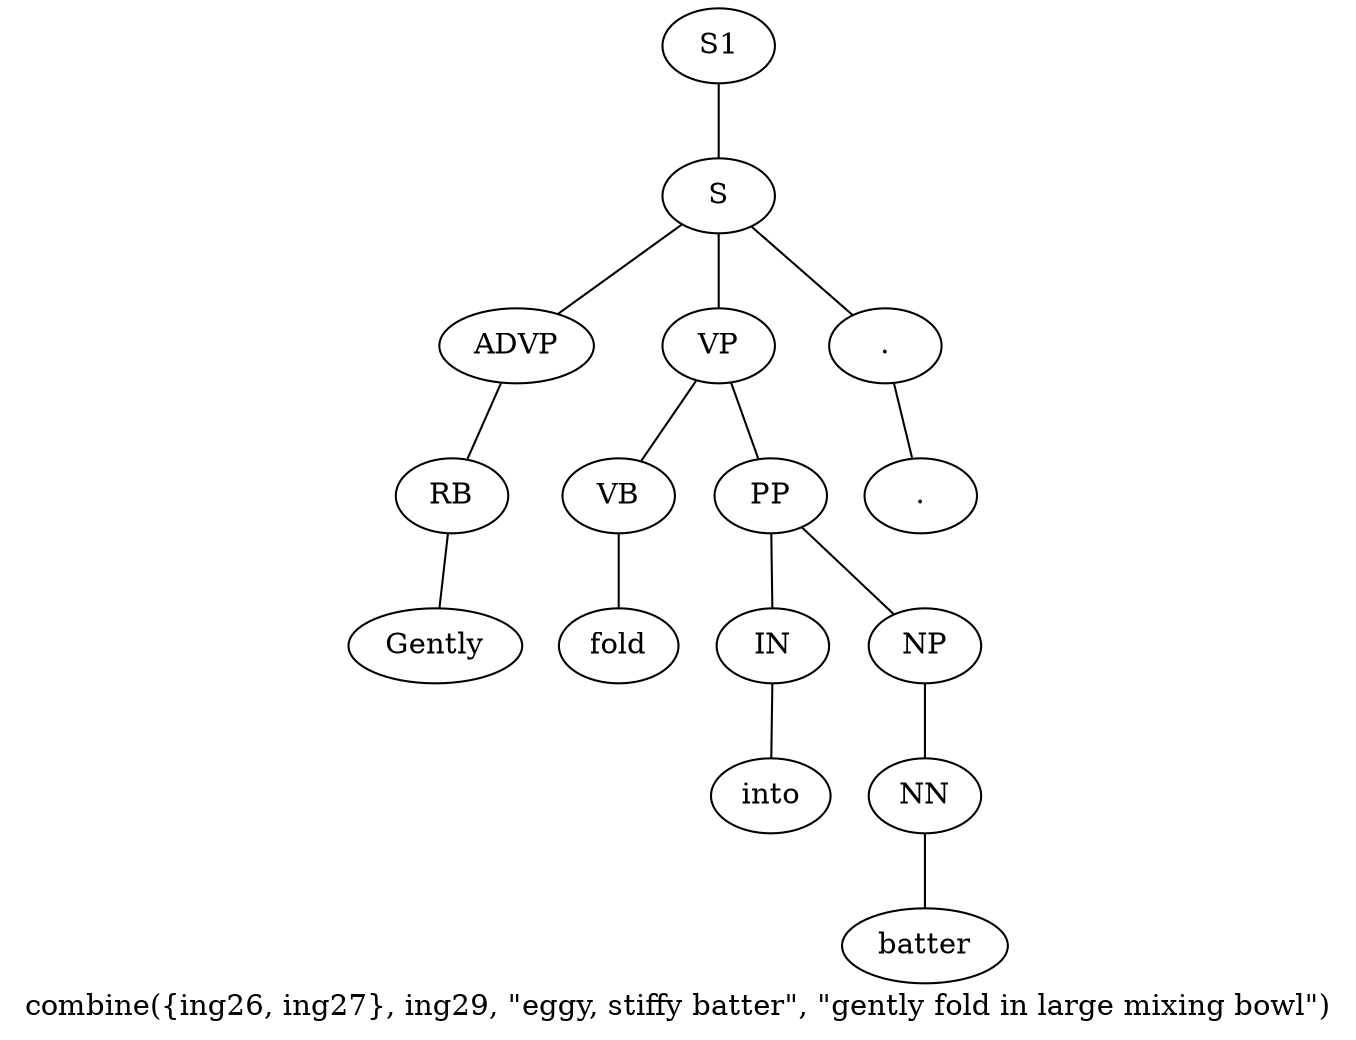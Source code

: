 graph SyntaxGraph {
	label = "combine({ing26, ing27}, ing29, \"eggy, stiffy batter\", \"gently fold in large mixing bowl\")";
	Node0 [label="S1"];
	Node1 [label="S"];
	Node2 [label="ADVP"];
	Node3 [label="RB"];
	Node4 [label="Gently"];
	Node5 [label="VP"];
	Node6 [label="VB"];
	Node7 [label="fold"];
	Node8 [label="PP"];
	Node9 [label="IN"];
	Node10 [label="into"];
	Node11 [label="NP"];
	Node12 [label="NN"];
	Node13 [label="batter"];
	Node14 [label="."];
	Node15 [label="."];

	Node0 -- Node1;
	Node1 -- Node2;
	Node1 -- Node5;
	Node1 -- Node14;
	Node2 -- Node3;
	Node3 -- Node4;
	Node5 -- Node6;
	Node5 -- Node8;
	Node6 -- Node7;
	Node8 -- Node9;
	Node8 -- Node11;
	Node9 -- Node10;
	Node11 -- Node12;
	Node12 -- Node13;
	Node14 -- Node15;
}